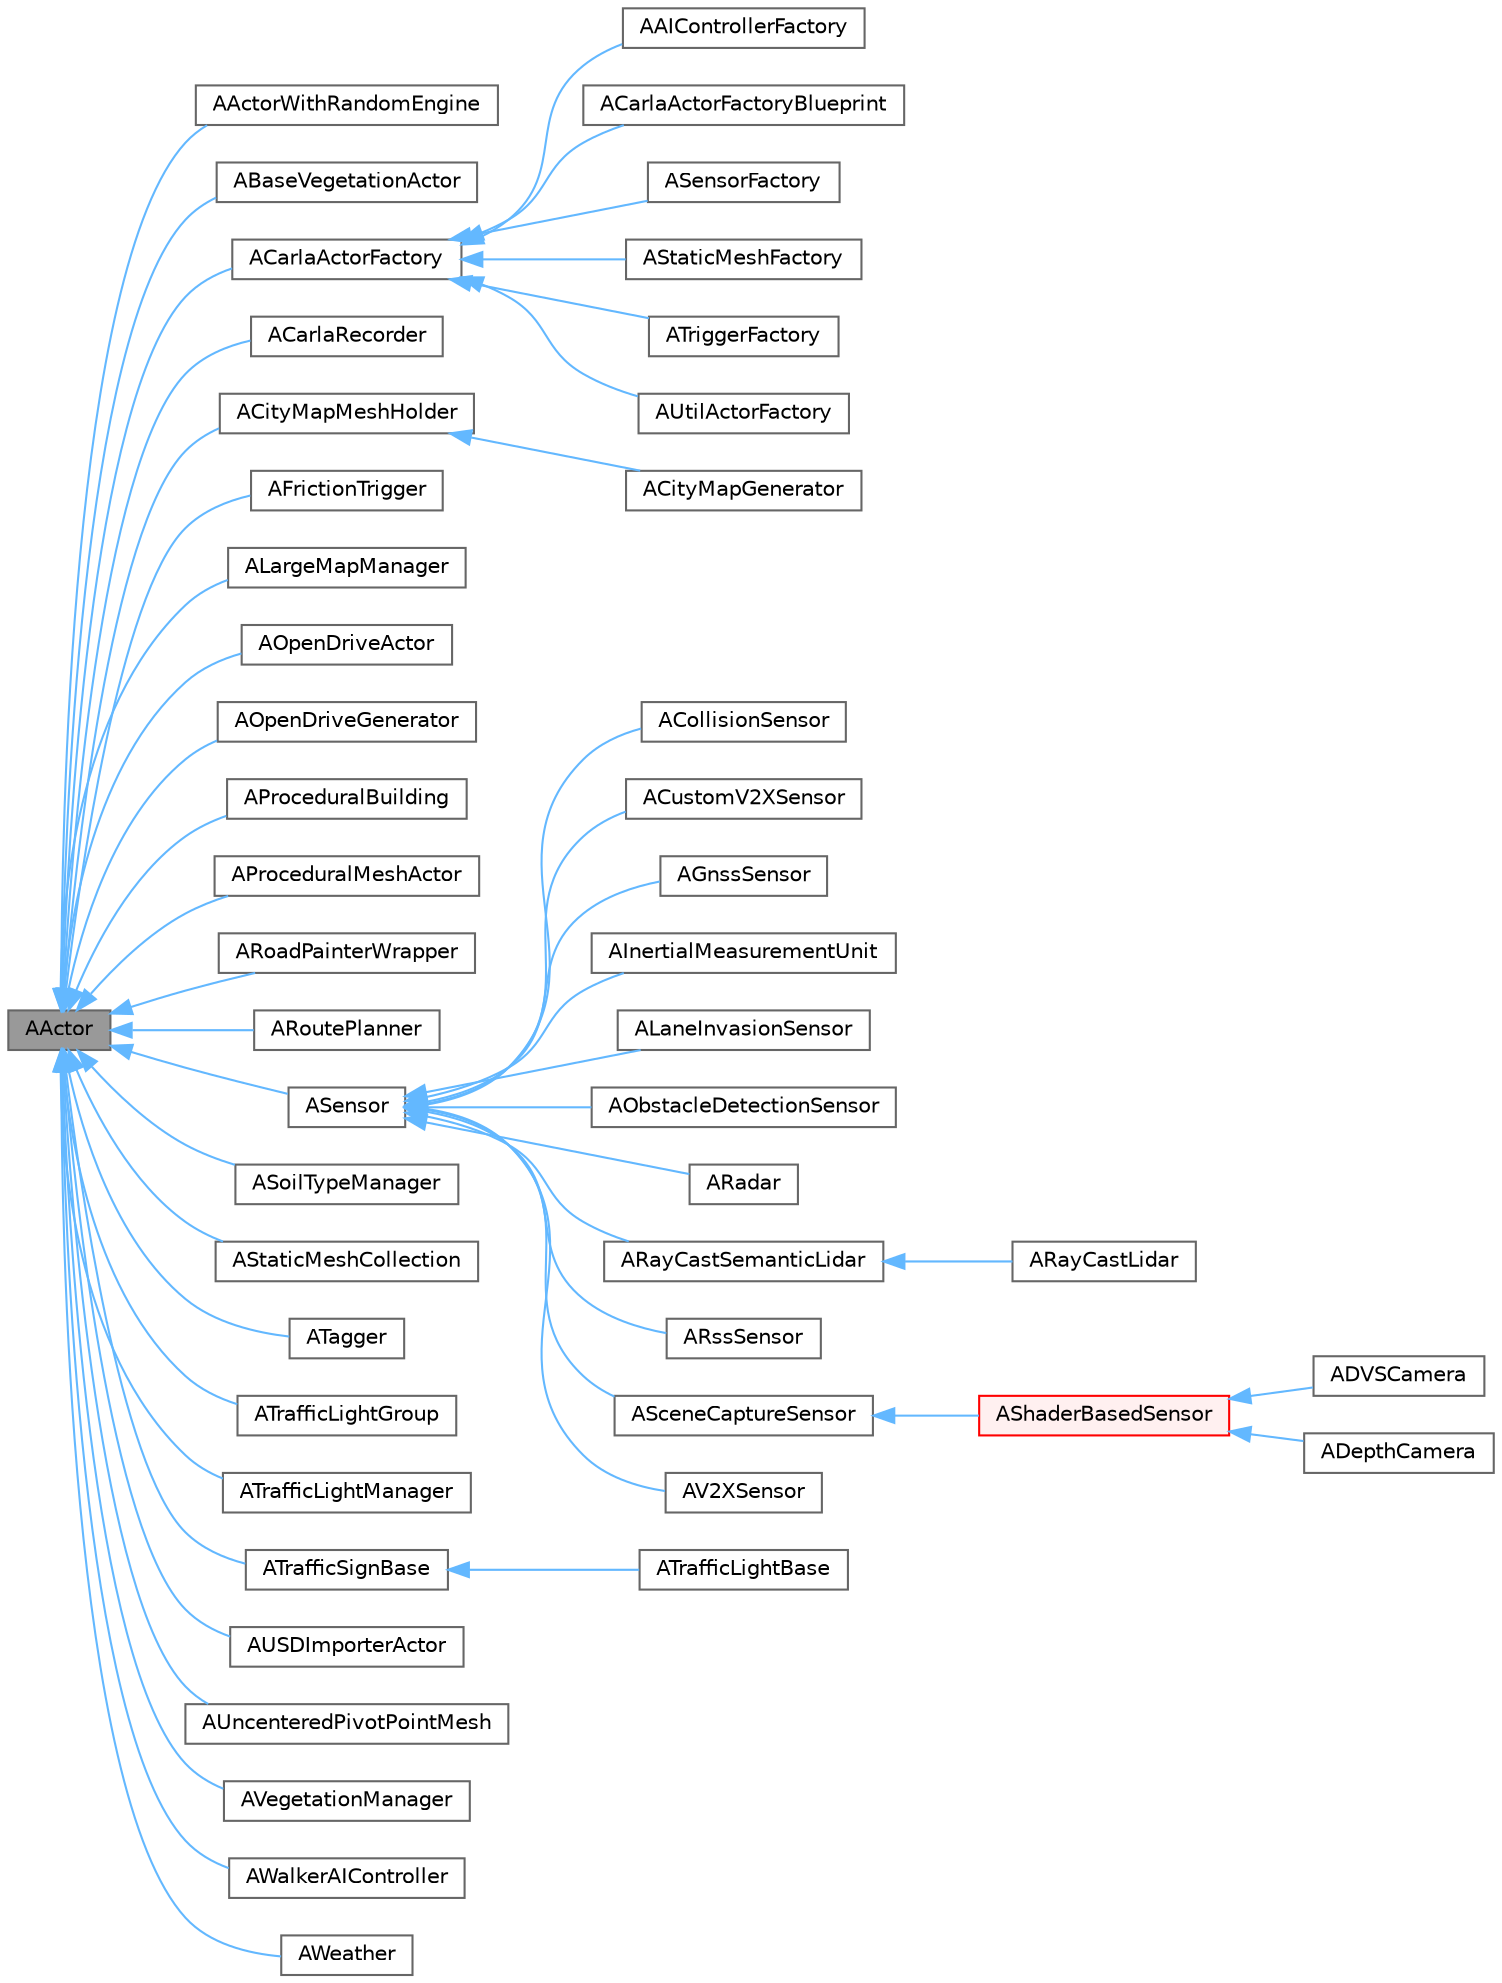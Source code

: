 digraph "AActor"
{
 // INTERACTIVE_SVG=YES
 // LATEX_PDF_SIZE
  bgcolor="transparent";
  edge [fontname=Helvetica,fontsize=10,labelfontname=Helvetica,labelfontsize=10];
  node [fontname=Helvetica,fontsize=10,shape=box,height=0.2,width=0.4];
  rankdir="LR";
  Node1 [id="Node000001",label="AActor",height=0.2,width=0.4,color="gray40", fillcolor="grey60", style="filled", fontcolor="black",tooltip=" "];
  Node1 -> Node2 [id="edge1_Node000001_Node000002",dir="back",color="steelblue1",style="solid",tooltip=" "];
  Node2 [id="Node000002",label="AActorWithRandomEngine",height=0.2,width=0.4,color="gray40", fillcolor="white", style="filled",URL="$d2/d2a/classAActorWithRandomEngine.html",tooltip="Base class for actors containing a random engine with a fixed seed."];
  Node1 -> Node3 [id="edge2_Node000001_Node000003",dir="back",color="steelblue1",style="solid",tooltip=" "];
  Node3 [id="Node000003",label="ABaseVegetationActor",height=0.2,width=0.4,color="gray40", fillcolor="white", style="filled",URL="$d6/de2/classABaseVegetationActor.html",tooltip=" "];
  Node1 -> Node4 [id="edge3_Node000001_Node000004",dir="back",color="steelblue1",style="solid",tooltip=" "];
  Node4 [id="Node000004",label="ACarlaActorFactory",height=0.2,width=0.4,color="gray40", fillcolor="white", style="filled",URL="$d8/d84/classACarlaActorFactory.html",tooltip="Base class for Carla actor factories."];
  Node4 -> Node5 [id="edge4_Node000004_Node000005",dir="back",color="steelblue1",style="solid",tooltip=" "];
  Node5 [id="Node000005",label="AAIControllerFactory",height=0.2,width=0.4,color="gray40", fillcolor="white", style="filled",URL="$db/d37/classAAIControllerFactory.html",tooltip="负责生成AI控制器的工厂"];
  Node4 -> Node6 [id="edge5_Node000004_Node000006",dir="back",color="steelblue1",style="solid",tooltip=" "];
  Node6 [id="Node000006",label="ACarlaActorFactoryBlueprint",height=0.2,width=0.4,color="gray40", fillcolor="white", style="filled",URL="$d3/ddb/classACarlaActorFactoryBlueprint.html",tooltip="Base class for Blueprints implementing ACarlaActorFactory interface."];
  Node4 -> Node7 [id="edge6_Node000004_Node000007",dir="back",color="steelblue1",style="solid",tooltip=" "];
  Node7 [id="Node000007",label="ASensorFactory",height=0.2,width=0.4,color="gray40", fillcolor="white", style="filled",URL="$df/d9e/classASensorFactory.html",tooltip="Factory in charge of spawning sensors."];
  Node4 -> Node8 [id="edge7_Node000004_Node000008",dir="back",color="steelblue1",style="solid",tooltip=" "];
  Node8 [id="Node000008",label="AStaticMeshFactory",height=0.2,width=0.4,color="gray40", fillcolor="white", style="filled",URL="$da/d98/classAStaticMeshFactory.html",tooltip="Factory in charge of spawning static meshes."];
  Node4 -> Node9 [id="edge8_Node000004_Node000009",dir="back",color="steelblue1",style="solid",tooltip=" "];
  Node9 [id="Node000009",label="ATriggerFactory",height=0.2,width=0.4,color="gray40", fillcolor="white", style="filled",URL="$d0/df9/classATriggerFactory.html",tooltip="Factory in charge of spawning sensors."];
  Node4 -> Node10 [id="edge9_Node000004_Node000010",dir="back",color="steelblue1",style="solid",tooltip=" "];
  Node10 [id="Node000010",label="AUtilActorFactory",height=0.2,width=0.4,color="gray40", fillcolor="white", style="filled",URL="$d7/de9/classAUtilActorFactory.html",tooltip="Factory in charge of spawning static meshes."];
  Node1 -> Node11 [id="edge10_Node000001_Node000011",dir="back",color="steelblue1",style="solid",tooltip=" "];
  Node11 [id="Node000011",label="ACarlaRecorder",height=0.2,width=0.4,color="gray40", fillcolor="white", style="filled",URL="$dd/db9/classACarlaRecorder.html",tooltip="Recorder for the simulation"];
  Node1 -> Node12 [id="edge11_Node000001_Node000012",dir="back",color="steelblue1",style="solid",tooltip=" "];
  Node12 [id="Node000012",label="ACityMapMeshHolder",height=0.2,width=0.4,color="gray40", fillcolor="white", style="filled",URL="$da/d1a/classACityMapMeshHolder.html",tooltip="Holds the static meshes and instances necessary for building a city map."];
  Node12 -> Node13 [id="edge12_Node000012_Node000013",dir="back",color="steelblue1",style="solid",tooltip=" "];
  Node13 [id="Node000013",label="ACityMapGenerator",height=0.2,width=0.4,color="gray40", fillcolor="white", style="filled",URL="$d1/ddb/classACityMapGenerator.html",tooltip="Generates a random city using the meshes provided."];
  Node1 -> Node14 [id="edge13_Node000001_Node000014",dir="back",color="steelblue1",style="solid",tooltip=" "];
  Node14 [id="Node000014",label="AFrictionTrigger",height=0.2,width=0.4,color="gray40", fillcolor="white", style="filled",URL="$dc/db9/classAFrictionTrigger.html",tooltip=" "];
  Node1 -> Node15 [id="edge14_Node000001_Node000015",dir="back",color="steelblue1",style="solid",tooltip=" "];
  Node15 [id="Node000015",label="ALargeMapManager",height=0.2,width=0.4,color="gray40", fillcolor="white", style="filled",URL="$d9/d4b/classALargeMapManager.html",tooltip=" "];
  Node1 -> Node16 [id="edge15_Node000001_Node000016",dir="back",color="steelblue1",style="solid",tooltip=" "];
  Node16 [id="Node000016",label="AOpenDriveActor",height=0.2,width=0.4,color="gray40", fillcolor="white", style="filled",URL="$d0/d2d/classAOpenDriveActor.html",tooltip=" "];
  Node1 -> Node17 [id="edge16_Node000001_Node000017",dir="back",color="steelblue1",style="solid",tooltip=" "];
  Node17 [id="Node000017",label="AOpenDriveGenerator",height=0.2,width=0.4,color="gray40", fillcolor="white", style="filled",URL="$d1/db0/classAOpenDriveGenerator.html",tooltip=" "];
  Node1 -> Node18 [id="edge17_Node000001_Node000018",dir="back",color="steelblue1",style="solid",tooltip=" "];
  Node18 [id="Node000018",label="AProceduralBuilding",height=0.2,width=0.4,color="gray40", fillcolor="white", style="filled",URL="$de/d3c/classAProceduralBuilding.html",tooltip=" "];
  Node1 -> Node19 [id="edge18_Node000001_Node000019",dir="back",color="steelblue1",style="solid",tooltip=" "];
  Node19 [id="Node000019",label="AProceduralMeshActor",height=0.2,width=0.4,color="gray40", fillcolor="white", style="filled",URL="$d5/d19/classAProceduralMeshActor.html",tooltip=" "];
  Node1 -> Node20 [id="edge19_Node000001_Node000020",dir="back",color="steelblue1",style="solid",tooltip=" "];
  Node20 [id="Node000020",label="ARoadPainterWrapper",height=0.2,width=0.4,color="gray40", fillcolor="white", style="filled",URL="$d0/d35/classARoadPainterWrapper.html",tooltip=" "];
  Node1 -> Node21 [id="edge20_Node000001_Node000021",dir="back",color="steelblue1",style="solid",tooltip=" "];
  Node21 [id="Node000021",label="ARoutePlanner",height=0.2,width=0.4,color="gray40", fillcolor="white", style="filled",URL="$dc/d0f/classARoutePlanner.html",tooltip="Assign a random route to every ACarlaWheeledVehicle entering the trigger volume."];
  Node1 -> Node22 [id="edge21_Node000001_Node000022",dir="back",color="steelblue1",style="solid",tooltip=" "];
  Node22 [id="Node000022",label="ASensor",height=0.2,width=0.4,color="gray40", fillcolor="white", style="filled",URL="$d3/d01/classASensor.html",tooltip="Base class for sensors."];
  Node22 -> Node23 [id="edge22_Node000022_Node000023",dir="back",color="steelblue1",style="solid",tooltip=" "];
  Node23 [id="Node000023",label="ACollisionSensor",height=0.2,width=0.4,color="gray40", fillcolor="white", style="filled",URL="$d8/de9/classACollisionSensor.html",tooltip="A sensor to register collisions."];
  Node22 -> Node24 [id="edge23_Node000022_Node000024",dir="back",color="steelblue1",style="solid",tooltip=" "];
  Node24 [id="Node000024",label="ACustomV2XSensor",height=0.2,width=0.4,color="gray40", fillcolor="white", style="filled",URL="$de/d1f/classACustomV2XSensor.html",tooltip=" "];
  Node22 -> Node25 [id="edge24_Node000022_Node000025",dir="back",color="steelblue1",style="solid",tooltip=" "];
  Node25 [id="Node000025",label="AGnssSensor",height=0.2,width=0.4,color="gray40", fillcolor="white", style="filled",URL="$d0/dc3/classAGnssSensor.html",tooltip="Gnss sensor representation The actual position calculation is done one server side"];
  Node22 -> Node26 [id="edge25_Node000022_Node000026",dir="back",color="steelblue1",style="solid",tooltip=" "];
  Node26 [id="Node000026",label="AInertialMeasurementUnit",height=0.2,width=0.4,color="gray40", fillcolor="white", style="filled",URL="$d5/de0/classAInertialMeasurementUnit.html",tooltip=" "];
  Node22 -> Node27 [id="edge26_Node000022_Node000027",dir="back",color="steelblue1",style="solid",tooltip=" "];
  Node27 [id="Node000027",label="ALaneInvasionSensor",height=0.2,width=0.4,color="gray40", fillcolor="white", style="filled",URL="$d0/d57/classALaneInvasionSensor.html",tooltip="LaneInvasion sensor representation The actual position calculation is done one client side"];
  Node22 -> Node28 [id="edge27_Node000022_Node000028",dir="back",color="steelblue1",style="solid",tooltip=" "];
  Node28 [id="Node000028",label="AObstacleDetectionSensor",height=0.2,width=0.4,color="gray40", fillcolor="white", style="filled",URL="$d3/d93/classAObstacleDetectionSensor.html",tooltip="A sensor to register collisions."];
  Node22 -> Node29 [id="edge28_Node000022_Node000029",dir="back",color="steelblue1",style="solid",tooltip=" "];
  Node29 [id="Node000029",label="ARadar",height=0.2,width=0.4,color="gray40", fillcolor="white", style="filled",URL="$d9/d27/classARadar.html",tooltip="A ray-cast based Radar sensor."];
  Node22 -> Node30 [id="edge29_Node000022_Node000030",dir="back",color="steelblue1",style="solid",tooltip=" "];
  Node30 [id="Node000030",label="ARayCastSemanticLidar",height=0.2,width=0.4,color="gray40", fillcolor="white", style="filled",URL="$d8/d15/classARayCastSemanticLidar.html",tooltip="A ray-cast based Lidar sensor."];
  Node30 -> Node31 [id="edge30_Node000030_Node000031",dir="back",color="steelblue1",style="solid",tooltip=" "];
  Node31 [id="Node000031",label="ARayCastLidar",height=0.2,width=0.4,color="gray40", fillcolor="white", style="filled",URL="$d5/de4/classARayCastLidar.html",tooltip="A ray-cast based Lidar sensor."];
  Node22 -> Node32 [id="edge31_Node000022_Node000032",dir="back",color="steelblue1",style="solid",tooltip=" "];
  Node32 [id="Node000032",label="ARssSensor",height=0.2,width=0.4,color="gray40", fillcolor="white", style="filled",URL="$d3/ded/classARssSensor.html",tooltip="RSS sensor representation The actual calculation is done one client side"];
  Node22 -> Node33 [id="edge32_Node000022_Node000033",dir="back",color="steelblue1",style="solid",tooltip=" "];
  Node33 [id="Node000033",label="ASceneCaptureSensor",height=0.2,width=0.4,color="gray40", fillcolor="white", style="filled",URL="$d4/d60/classASceneCaptureSensor.html",tooltip="Base class for sensors using a USceneCaptureComponent2D for rendering the scene."];
  Node33 -> Node34 [id="edge33_Node000033_Node000034",dir="back",color="steelblue1",style="solid",tooltip=" "];
  Node34 [id="Node000034",label="AShaderBasedSensor",height=0.2,width=0.4,color="red", fillcolor="#FFF0F0", style="filled",URL="$da/dd3/classAShaderBasedSensor.html",tooltip="A sensor that produces data by applying post-process materials (shaders) to a scene capture image."];
  Node34 -> Node35 [id="edge34_Node000034_Node000035",dir="back",color="steelblue1",style="solid",tooltip=" "];
  Node35 [id="Node000035",label="ADVSCamera",height=0.2,width=0.4,color="gray40", fillcolor="white", style="filled",URL="$d2/daf/classADVSCamera.html",tooltip="Sensor that produce Dynamic Vision Events"];
  Node34 -> Node36 [id="edge35_Node000034_Node000036",dir="back",color="steelblue1",style="solid",tooltip=" "];
  Node36 [id="Node000036",label="ADepthCamera",height=0.2,width=0.4,color="gray40", fillcolor="white", style="filled",URL="$db/d36/classADepthCamera.html",tooltip="Sensor that produces \"depth\" images."];
  Node22 -> Node42 [id="edge36_Node000022_Node000042",dir="back",color="steelblue1",style="solid",tooltip=" "];
  Node42 [id="Node000042",label="AV2XSensor",height=0.2,width=0.4,color="gray40", fillcolor="white", style="filled",URL="$d3/dd4/classAV2XSensor.html",tooltip=" "];
  Node1 -> Node43 [id="edge37_Node000001_Node000043",dir="back",color="steelblue1",style="solid",tooltip=" "];
  Node43 [id="Node000043",label="ASoilTypeManager",height=0.2,width=0.4,color="gray40", fillcolor="white", style="filled",URL="$d1/da5/classASoilTypeManager.html",tooltip=" "];
  Node1 -> Node44 [id="edge38_Node000001_Node000044",dir="back",color="steelblue1",style="solid",tooltip=" "];
  Node44 [id="Node000044",label="AStaticMeshCollection",height=0.2,width=0.4,color="gray40", fillcolor="white", style="filled",URL="$d8/dc2/classAStaticMeshCollection.html",tooltip="Holds static mesh instatiators."];
  Node1 -> Node45 [id="edge39_Node000001_Node000045",dir="back",color="steelblue1",style="solid",tooltip=" "];
  Node45 [id="Node000045",label="ATagger",height=0.2,width=0.4,color="gray40", fillcolor="white", style="filled",URL="$da/d86/classATagger.html",tooltip="Sets actors' custom depth stencil value for semantic segmentation according to their meshes."];
  Node1 -> Node46 [id="edge40_Node000001_Node000046",dir="back",color="steelblue1",style="solid",tooltip=" "];
  Node46 [id="Node000046",label="ATrafficLightGroup",height=0.2,width=0.4,color="gray40", fillcolor="white", style="filled",URL="$dd/d12/classATrafficLightGroup.html",tooltip="Class which implements the state changing of traffic lights"];
  Node1 -> Node47 [id="edge41_Node000001_Node000047",dir="back",color="steelblue1",style="solid",tooltip=" "];
  Node47 [id="Node000047",label="ATrafficLightManager",height=0.2,width=0.4,color="gray40", fillcolor="white", style="filled",URL="$df/da5/classATrafficLightManager.html",tooltip="Class In charge of creating and assigning traffic light groups, controllers and components."];
  Node1 -> Node48 [id="edge42_Node000001_Node000048",dir="back",color="steelblue1",style="solid",tooltip=" "];
  Node48 [id="Node000048",label="ATrafficSignBase",height=0.2,width=0.4,color="gray40", fillcolor="white", style="filled",URL="$d3/df1/classATrafficSignBase.html",tooltip=" "];
  Node48 -> Node49 [id="edge43_Node000048_Node000049",dir="back",color="steelblue1",style="solid",tooltip=" "];
  Node49 [id="Node000049",label="ATrafficLightBase",height=0.2,width=0.4,color="gray40", fillcolor="white", style="filled",URL="$d2/d23/classATrafficLightBase.html",tooltip=" "];
  Node1 -> Node50 [id="edge44_Node000001_Node000050",dir="back",color="steelblue1",style="solid",tooltip=" "];
  Node50 [id="Node000050",label="AUSDImporterActor",height=0.2,width=0.4,color="gray40", fillcolor="white", style="filled",URL="$da/dca/classAUSDImporterActor.html",tooltip=" "];
  Node1 -> Node51 [id="edge45_Node000001_Node000051",dir="back",color="steelblue1",style="solid",tooltip=" "];
  Node51 [id="Node000051",label="AUncenteredPivotPointMesh",height=0.2,width=0.4,color="gray40", fillcolor="white", style="filled",URL="$db/dd8/classAUncenteredPivotPointMesh.html",tooltip=" "];
  Node1 -> Node52 [id="edge46_Node000001_Node000052",dir="back",color="steelblue1",style="solid",tooltip=" "];
  Node52 [id="Node000052",label="AVegetationManager",height=0.2,width=0.4,color="gray40", fillcolor="white", style="filled",URL="$dd/dfc/classAVegetationManager.html",tooltip=" "];
  Node1 -> Node53 [id="edge47_Node000001_Node000053",dir="back",color="steelblue1",style="solid",tooltip=" "];
  Node53 [id="Node000053",label="AWalkerAIController",height=0.2,width=0.4,color="gray40", fillcolor="white", style="filled",URL="$de/d70/classAWalkerAIController.html",tooltip="Walker AI Controller representation."];
  Node1 -> Node54 [id="edge48_Node000001_Node000054",dir="back",color="steelblue1",style="solid",tooltip=" "];
  Node54 [id="Node000054",label="AWeather",height=0.2,width=0.4,color="gray40", fillcolor="white", style="filled",URL="$de/d75/classAWeather.html",tooltip=" "];
}
